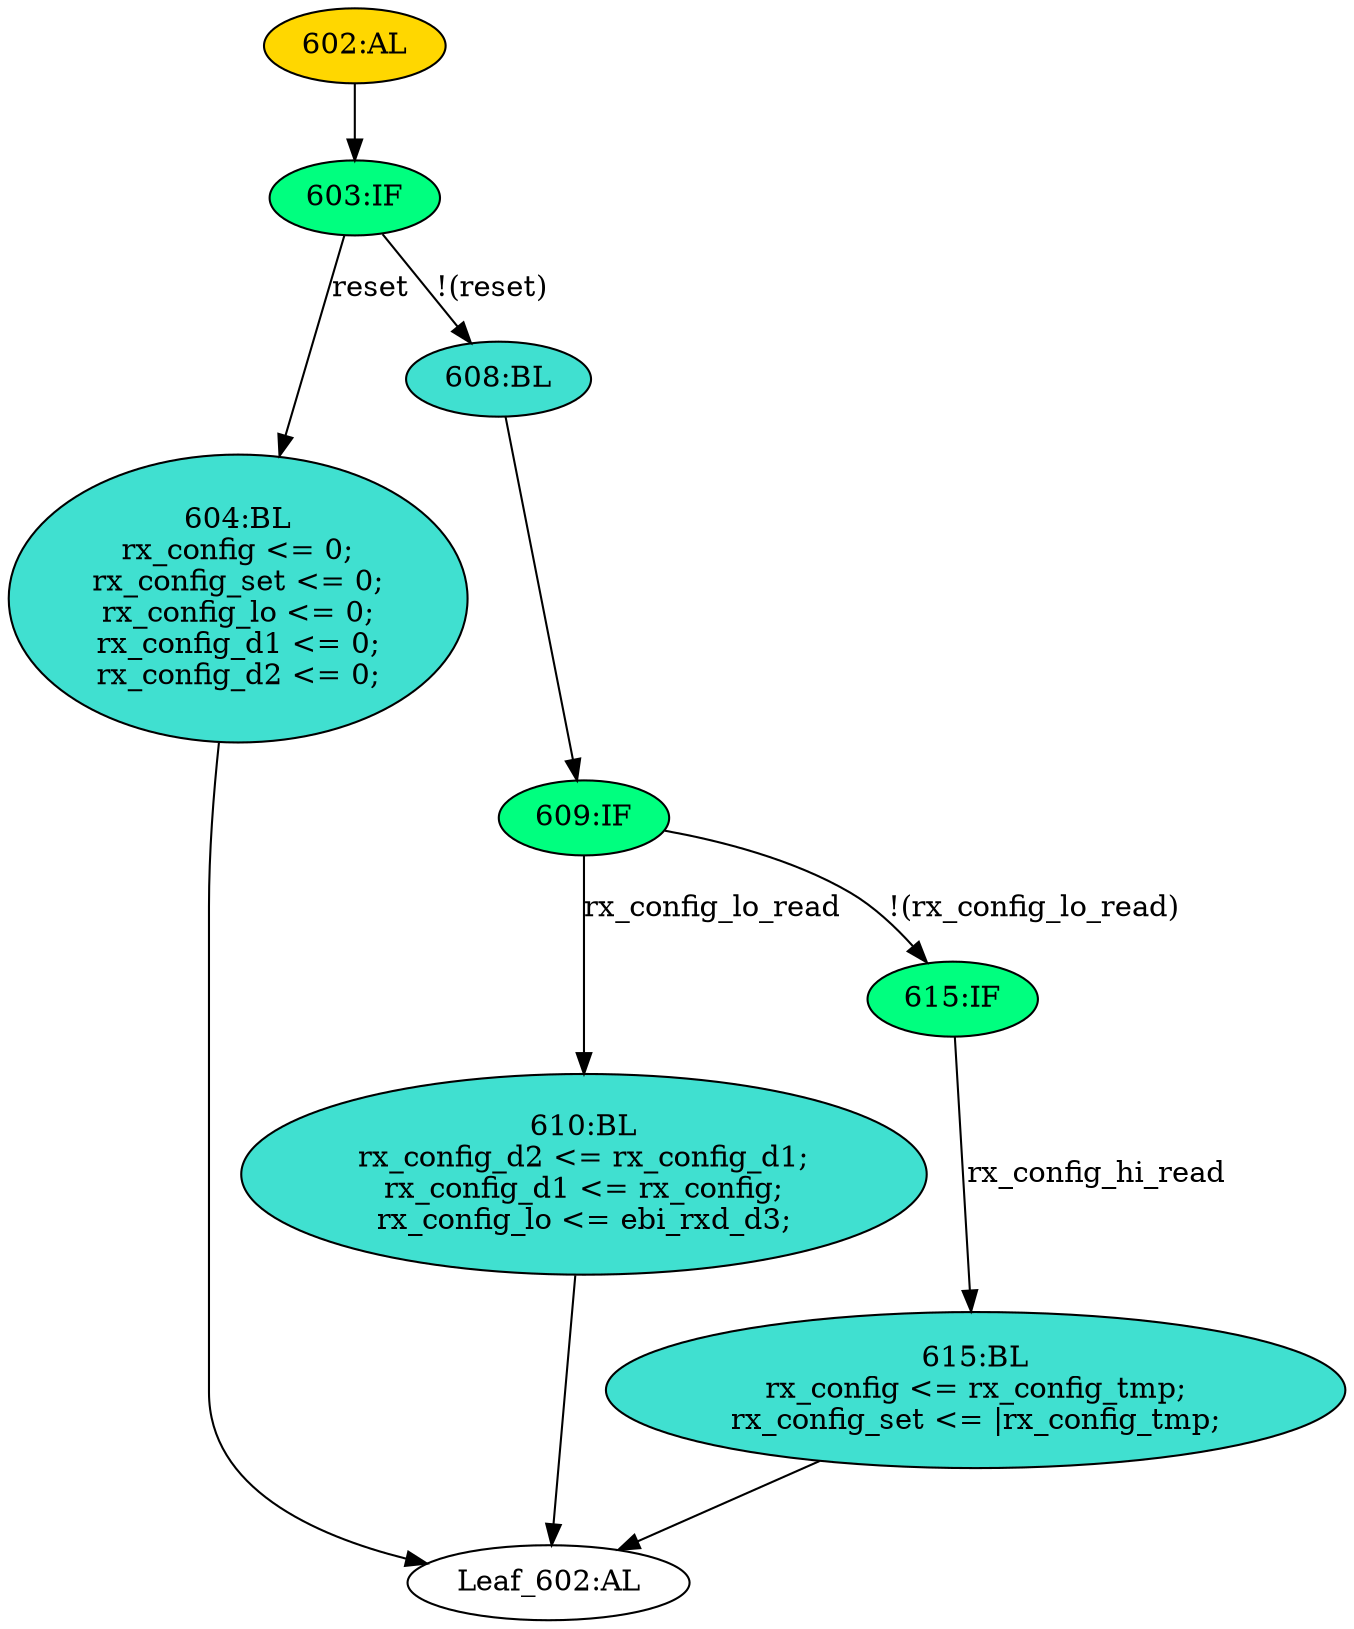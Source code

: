 strict digraph "" {
	node [label="\N"];
	"603:IF"	 [ast="<pyverilog.vparser.ast.IfStatement object at 0x7f702a775110>",
		fillcolor=springgreen,
		label="603:IF",
		statements="[]",
		style=filled,
		typ=IfStatement];
	"604:BL"	 [ast="<pyverilog.vparser.ast.Block object at 0x7f702a775bd0>",
		fillcolor=turquoise,
		label="604:BL
rx_config <= 0;
rx_config_set <= 0;
rx_config_lo <= 0;
rx_config_d1 <= 0;
rx_config_d2 <= 0;",
		statements="[<pyverilog.vparser.ast.NonblockingSubstitution object at 0x7f702a775c10>, <pyverilog.vparser.ast.NonblockingSubstitution object \
at 0x7f702a775d50>, <pyverilog.vparser.ast.NonblockingSubstitution object at 0x7f702a775ed0>, <pyverilog.vparser.ast.NonblockingSubstitution \
object at 0x7f702a65a090>, <pyverilog.vparser.ast.NonblockingSubstitution object at 0x7f702a65a210>]",
		style=filled,
		typ=Block];
	"603:IF" -> "604:BL"	 [cond="['reset']",
		label=reset,
		lineno=603];
	"608:BL"	 [ast="<pyverilog.vparser.ast.Block object at 0x7f702a775150>",
		fillcolor=turquoise,
		label="608:BL",
		statements="[]",
		style=filled,
		typ=Block];
	"603:IF" -> "608:BL"	 [cond="['reset']",
		label="!(reset)",
		lineno=603];
	"602:AL"	 [ast="<pyverilog.vparser.ast.Always object at 0x7f702a65a3d0>",
		clk_sens=True,
		fillcolor=gold,
		label="602:AL",
		sens="['ck', 'reset']",
		statements="[]",
		style=filled,
		typ=Always,
		use_var="['reset', 'rx_config', 'rx_config_d1', 'ebi_rxd_d3', 'rx_config_lo_read', 'rx_config_tmp', 'rx_config_hi_read']"];
	"602:AL" -> "603:IF"	 [cond="[]",
		lineno=None];
	"609:IF"	 [ast="<pyverilog.vparser.ast.IfStatement object at 0x7f702a775190>",
		fillcolor=springgreen,
		label="609:IF",
		statements="[]",
		style=filled,
		typ=IfStatement];
	"610:BL"	 [ast="<pyverilog.vparser.ast.Block object at 0x7f702a775650>",
		fillcolor=turquoise,
		label="610:BL
rx_config_d2 <= rx_config_d1;
rx_config_d1 <= rx_config;
rx_config_lo <= ebi_rxd_d3;",
		statements="[<pyverilog.vparser.ast.NonblockingSubstitution object at 0x7f702a775690>, <pyverilog.vparser.ast.NonblockingSubstitution object \
at 0x7f702a775850>, <pyverilog.vparser.ast.NonblockingSubstitution object at 0x7f702a7759d0>]",
		style=filled,
		typ=Block];
	"609:IF" -> "610:BL"	 [cond="['rx_config_lo_read']",
		label=rx_config_lo_read,
		lineno=609];
	"615:IF"	 [ast="<pyverilog.vparser.ast.IfStatement object at 0x7f702a7751d0>",
		fillcolor=springgreen,
		label="615:IF",
		statements="[]",
		style=filled,
		typ=IfStatement];
	"609:IF" -> "615:IF"	 [cond="['rx_config_lo_read']",
		label="!(rx_config_lo_read)",
		lineno=609];
	"Leaf_602:AL"	 [def_var="['rx_config_d2', 'rx_config_d1', 'rx_config_lo', 'rx_config', 'rx_config_set']",
		label="Leaf_602:AL"];
	"604:BL" -> "Leaf_602:AL"	 [cond="[]",
		lineno=None];
	"610:BL" -> "Leaf_602:AL"	 [cond="[]",
		lineno=None];
	"615:BL"	 [ast="<pyverilog.vparser.ast.Block object at 0x7f702a775210>",
		fillcolor=turquoise,
		label="615:BL
rx_config <= rx_config_tmp;
rx_config_set <= |rx_config_tmp;",
		statements="[<pyverilog.vparser.ast.NonblockingSubstitution object at 0x7f702a775250>, <pyverilog.vparser.ast.NonblockingSubstitution object \
at 0x7f702a7753d0>]",
		style=filled,
		typ=Block];
	"615:BL" -> "Leaf_602:AL"	 [cond="[]",
		lineno=None];
	"615:IF" -> "615:BL"	 [cond="['rx_config_hi_read']",
		label=rx_config_hi_read,
		lineno=615];
	"608:BL" -> "609:IF"	 [cond="[]",
		lineno=None];
}
